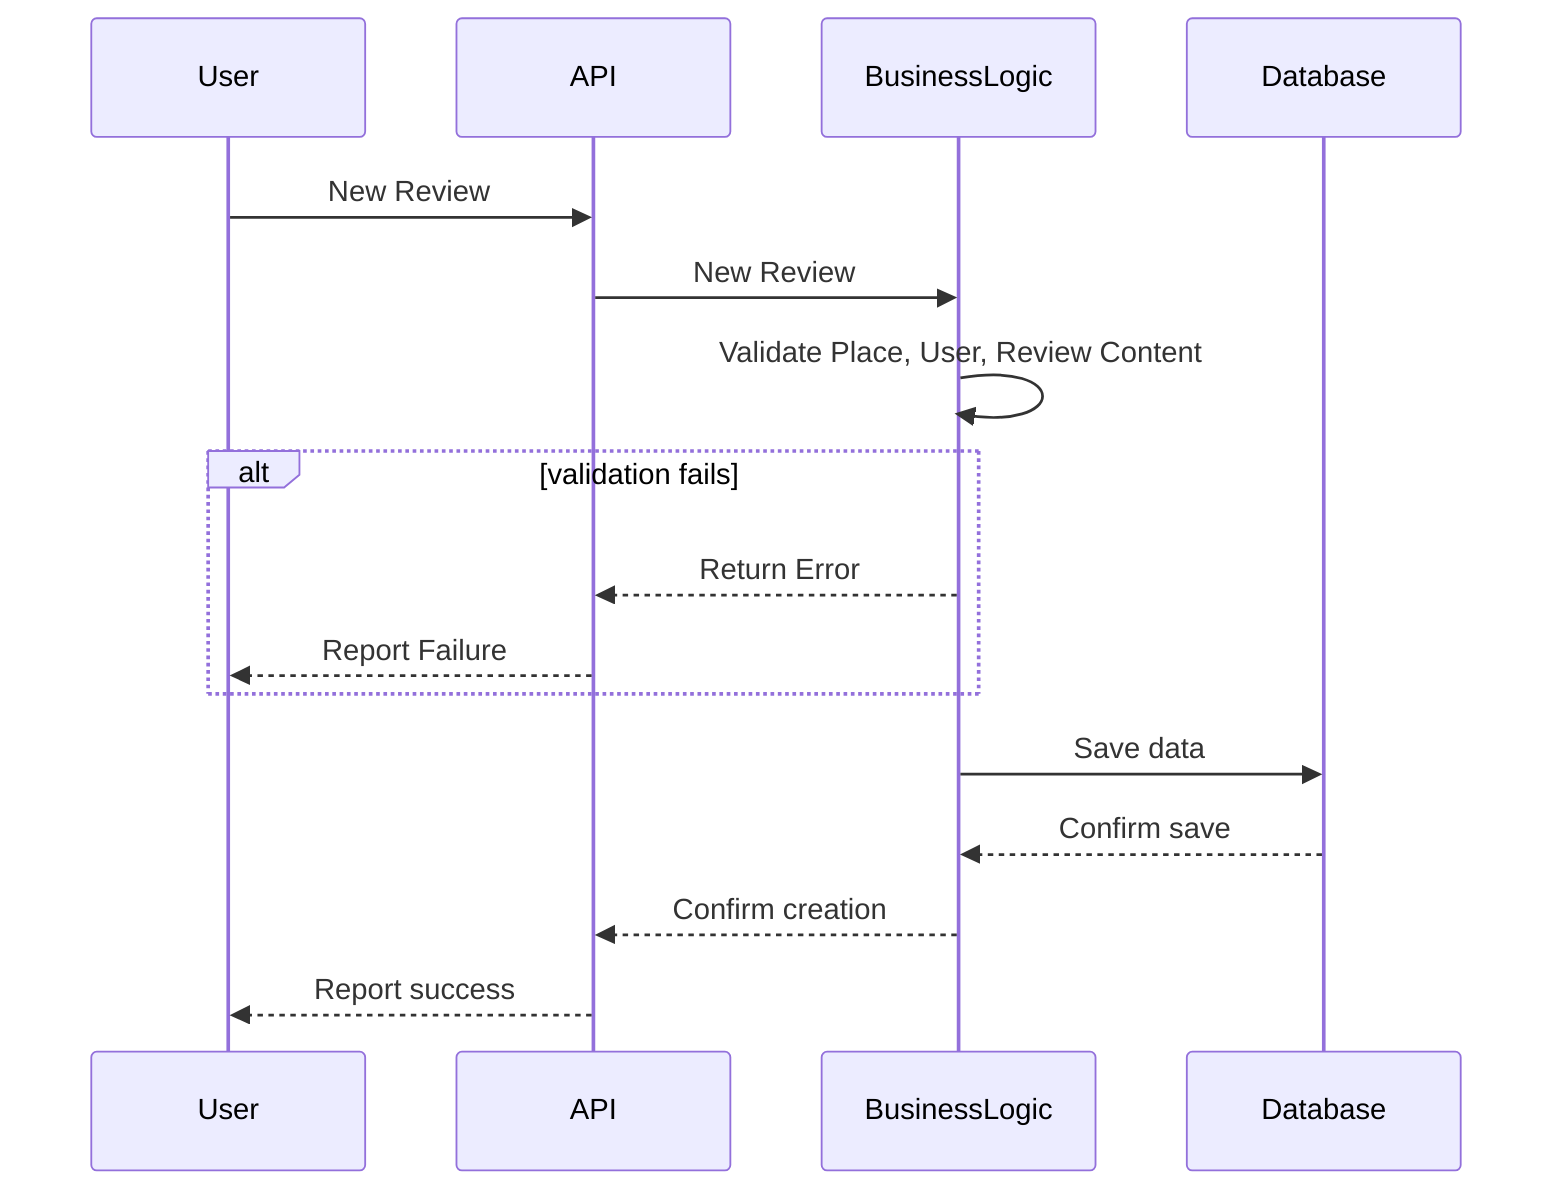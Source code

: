 sequenceDiagram
participant User
participant API
participant BusinessLogic
participant Database

User ->> API: New Review
API ->> BusinessLogic: New Review
BusinessLogic ->> BusinessLogic: Validate Place, User, Review Content
alt validation fails
    BusinessLogic -->> API: Return Error
    API -->> User: Report Failure 
end
BusinessLogic ->> Database: Save data
Database -->> BusinessLogic: Confirm save
BusinessLogic -->> API: Confirm creation
API -->> User: Report success
